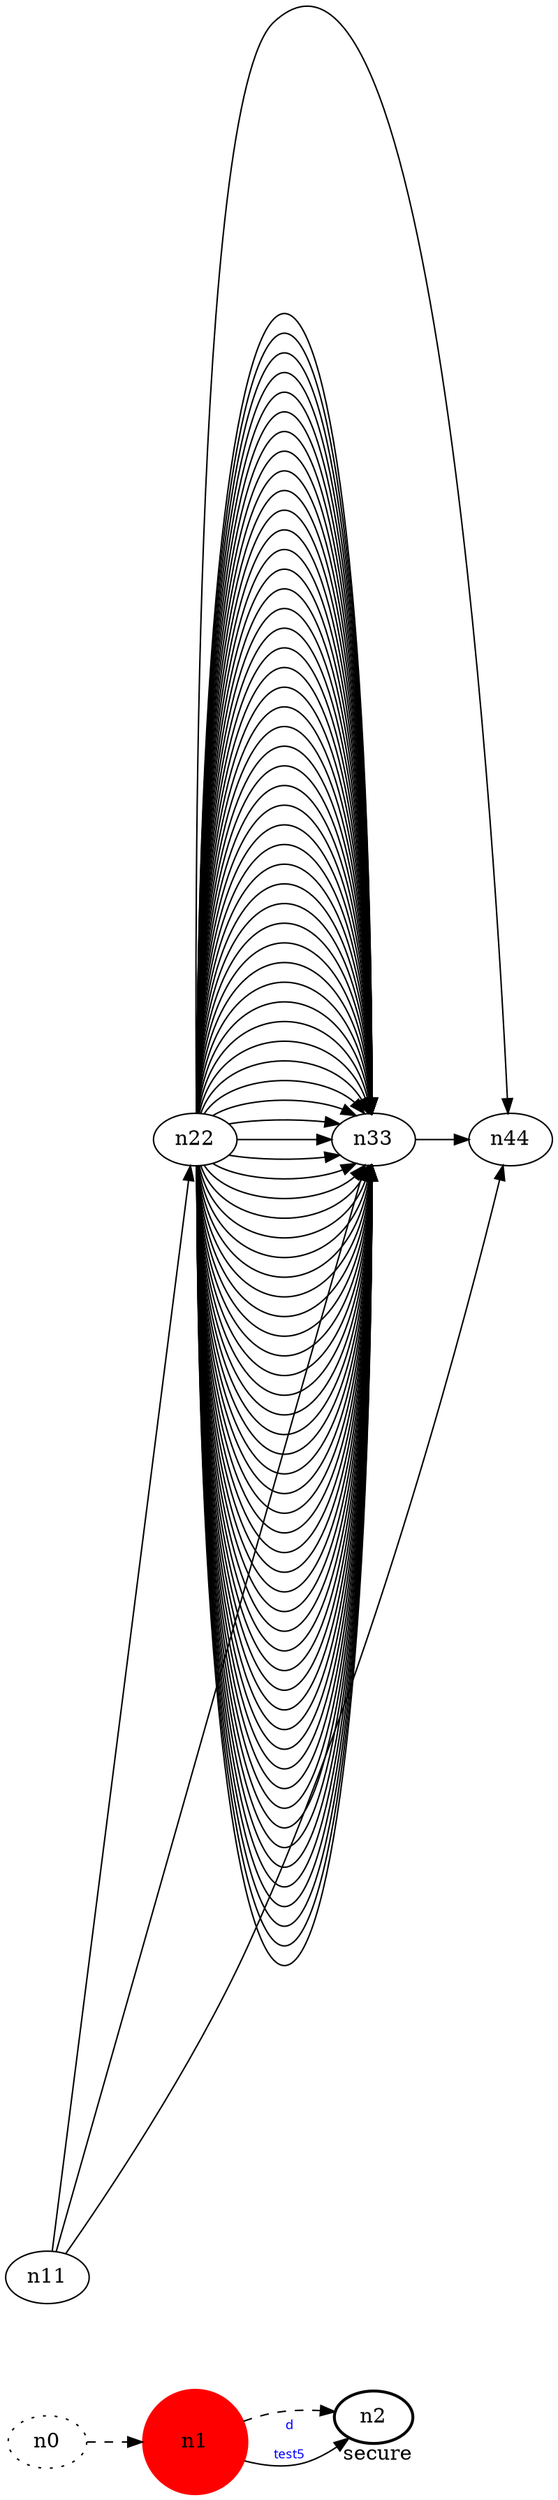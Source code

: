 digraph test5 {
	rankdir=LR;
	fontcolor=blue; /* c0; c1; c0 -- c1 */
	n0 [style=dotted, fillcolor="#123456"]; // c2; c3; c2 -- c3
	n1 [height=1, width=1, color=red, style=filled];
	n2 [style=bold, xlabel="secure"];
	n0 -> n1 -> n2[style=dashed];
	n1 -> n2 [fontname="comic sans", label="d\n\l\G", fontcolor=blue, fontsize=9];
	n11 -> n22;
	n11 -> n33;
	n11 -> n44;
	n22 -> n33;
	n22 -> n33;
	n22 -> n33;
	n22 -> n33;
	n22 -> n33;
	n22 -> n33;
	n22 -> n33;
	n22 -> n33;
	n22 -> n33;
	n22 -> n33;
	n22 -> n33;
	n22 -> n33;
	n22 -> n33;
	n22 -> n33;
	n22 -> n33;
	n22 -> n33;
	n22 -> n33;
	n22 -> n33;
	n22 -> n33;
	n22 -> n33;
	n22 -> n33;
	n22 -> n33;
	n22 -> n33;
	n22 -> n33;
	n22 -> n33;
	n22 -> n33;
	n22 -> n33;
	n22 -> n33;
	n22 -> n33;
	n22 -> n33;
	n22 -> n33;
	n22 -> n33;
	n22 -> n33;
	n22 -> n33;
	n22 -> n33;
	n22 -> n33;
	n22 -> n33;
	n22 -> n33;
	n22 -> n33;
	n22 -> n33;
	n22 -> n33;
	n22 -> n33;
	n22 -> n33;
	n22 -> n33;
	n22 -> n33;
	n22 -> n33;
	n22 -> n33;
	n22 -> n33;
	n22 -> n33;
	n22 -> n33;
	n22 -> n33;
	n22 -> n33;
	n22 -> n33;
	n22 -> n33;
	n22 -> n33;
	n22 -> n33;
	n22 -> n33;
	n22 -> n33;
	n22 -> n33;
	n22 -> n33;
	n22 -> n33;
	n22 -> n33;
	n22 -> n33;
	n22 -> n33;
	n22 -> n33;
	n22 -> n33;
	n22 -> n33;
	n22 -> n33;
	n22 -> n33;
	n22 -> n33;
	n22 -> n33;
	n22 -> n33;
	n22 -> n33;
	n22 -> n33;
	n22 -> n33;
	n22 -> n33;
	n22 -> n33;
	n22 -> n33;
	n22 -> n33;
	n22 -> n33;
	n22 -> n33;
	n22 -> n33;
	n22 -> n33;
	n22 -> n33;
	n22 -> n33;
	n22 -> n44;
	n33 -> n44;
}
